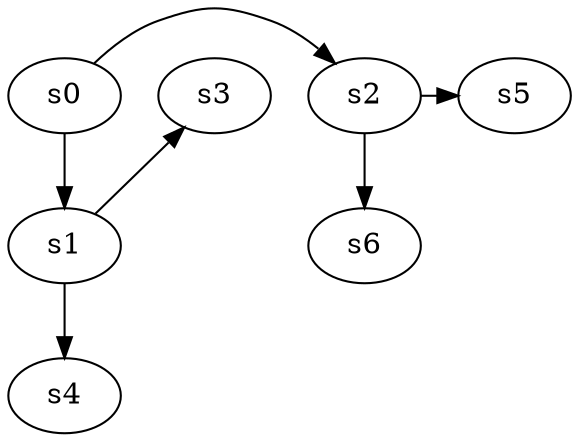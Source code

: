 digraph game_0366_branch_3_2 {
    s0 [name="s0", player=0, target=1];
    s1 [name="s1", player=1];
    s2 [name="s2", player=1];
    s3 [name="s3", player=1];
    s4 [name="s4", player=0];
    s5 [name="s5", player=1];
    s6 [name="s6", player=1];

    s0 -> s1;
    s0 -> s2 [constraint="!(time % 5 == 0)"];
    s1 -> s3 [constraint="!(time % 4 == 0)"];
    s1 -> s4;
    s2 -> s5 [constraint="time % 2 == 0"];
    s2 -> s6;
}

